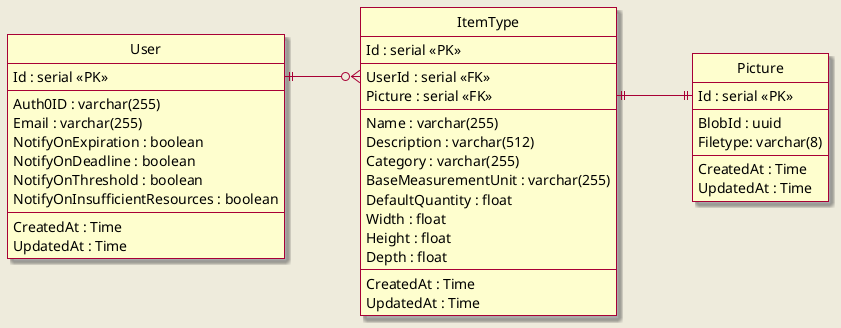 @startuml
skin rose
skinparam backgroundColor #EEEBDC
hide circle
/' skinparam linetype ortho '/
left to right direction

entity User {
  Id : serial <<PK>>
  --
  Auth0ID : varchar(255)
  Email : varchar(255)
  NotifyOnExpiration : boolean
  NotifyOnDeadline : boolean
  NotifyOnThreshold : boolean
  NotifyOnInsufficientResources : boolean
  --
  CreatedAt : Time
  UpdatedAt : Time
}

entity ItemType {
  Id : serial <<PK>>
  --
  UserId : serial <<FK>>
  Picture : serial <<FK>>
  --
  Name : varchar(255)
  Description : varchar(512)
  Category : varchar(255)
  BaseMeasurementUnit : varchar(255)
  DefaultQuantity : float
  Width : float
  Height : float
  Depth : float
  --
  CreatedAt : Time
  UpdatedAt : Time
}

entity Picture {
  Id : serial <<PK>>
  --
  BlobId : uuid
  Filetype: varchar(8)
  --
  CreatedAt : Time
  UpdatedAt : Time
}

User::Id ||--o{ ItemType::UserId
ItemType::Picture ||--|| Picture::Id
@enduml

